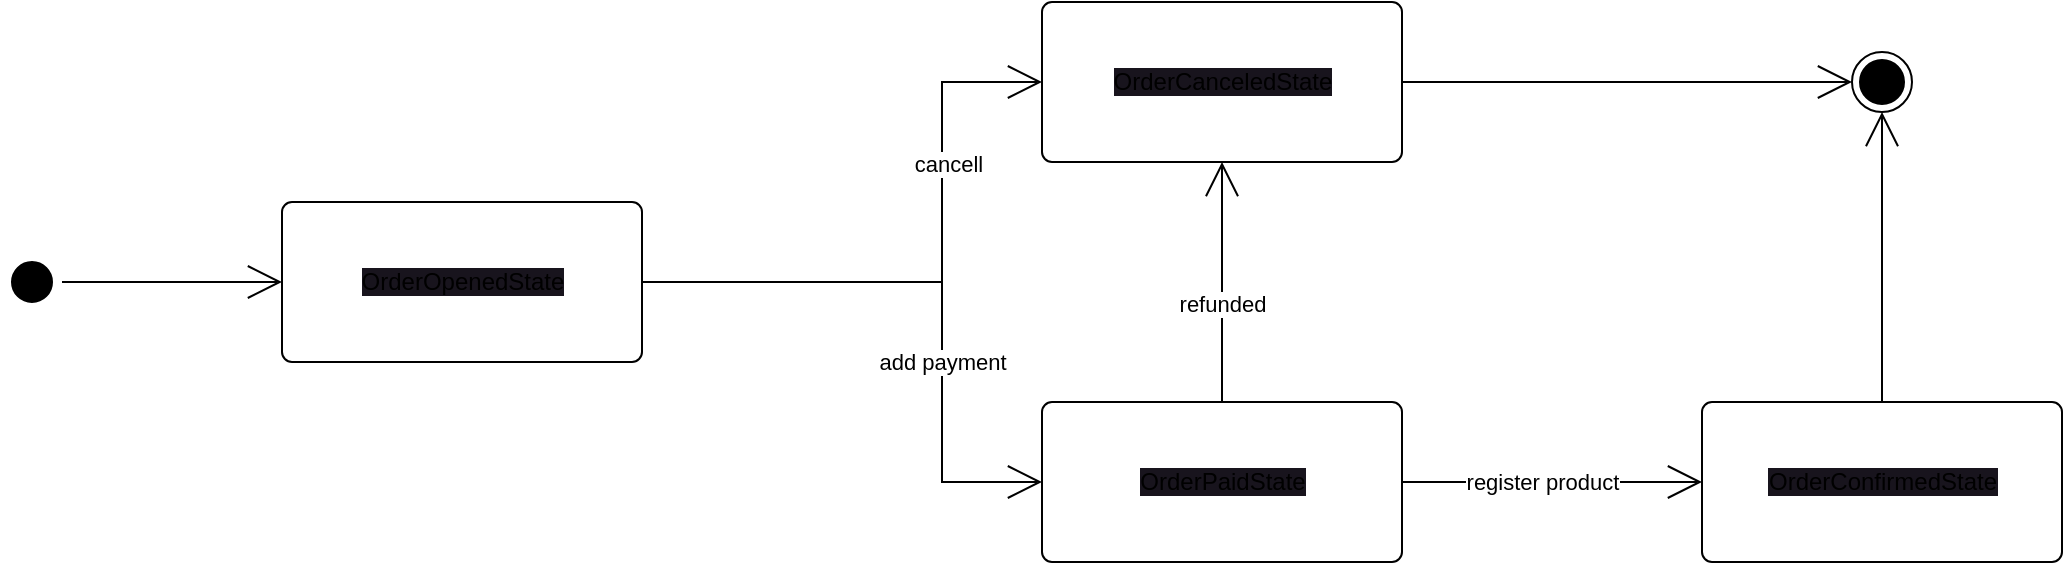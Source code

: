 <mxfile>
    <diagram id="qZYTzAhCr30eTsHA8Fe0" name="Page-1">
        <mxGraphModel dx="1859" dy="1092" grid="0" gridSize="10" guides="1" tooltips="1" connect="1" arrows="1" fold="1" page="1" pageScale="1" pageWidth="3300" pageHeight="4681" math="0" shadow="0">
            <root>
                <mxCell id="0"/>
                <mxCell id="1" parent="0"/>
                <mxCell id="7" style="edgeStyle=orthogonalEdgeStyle;html=1;endArrow=open;endFill=0;endSize=15;rounded=0;" edge="1" parent="1" source="2" target="3">
                    <mxGeometry relative="1" as="geometry">
                        <Array as="points">
                            <mxPoint x="710" y="460"/>
                            <mxPoint x="710" y="560"/>
                        </Array>
                    </mxGeometry>
                </mxCell>
                <mxCell id="20" value="add payment" style="edgeLabel;html=1;align=center;verticalAlign=middle;resizable=0;points=[];fontSize=11;fontFamily=Helvetica;fontColor=default;" vertex="1" connectable="0" parent="7">
                    <mxGeometry x="0.262" relative="1" as="geometry">
                        <mxPoint as="offset"/>
                    </mxGeometry>
                </mxCell>
                <mxCell id="9" style="edgeStyle=orthogonalEdgeStyle;shape=connector;rounded=0;html=1;labelBackgroundColor=default;strokeColor=default;fontFamily=Helvetica;fontSize=11;fontColor=default;endArrow=open;endFill=0;endSize=15;" edge="1" parent="1" source="2" target="4">
                    <mxGeometry relative="1" as="geometry">
                        <Array as="points">
                            <mxPoint x="710" y="460"/>
                            <mxPoint x="710" y="360"/>
                        </Array>
                    </mxGeometry>
                </mxCell>
                <mxCell id="19" value="cancell" style="edgeLabel;html=1;align=center;verticalAlign=middle;resizable=0;points=[];fontSize=11;fontFamily=Helvetica;fontColor=default;" vertex="1" connectable="0" parent="9">
                    <mxGeometry x="0.398" y="-3" relative="1" as="geometry">
                        <mxPoint as="offset"/>
                    </mxGeometry>
                </mxCell>
                <mxCell id="2" value="&lt;span style=&quot;background-color: rgb(24, 20, 29);&quot;&gt;OrderOpenedState&lt;/span&gt;" style="html=1;align=center;verticalAlign=middle;rounded=1;absoluteArcSize=1;arcSize=10;dashed=0;horizontal=1;" vertex="1" parent="1">
                    <mxGeometry x="380" y="420" width="180" height="80" as="geometry"/>
                </mxCell>
                <mxCell id="11" style="edgeStyle=orthogonalEdgeStyle;shape=connector;rounded=0;html=1;labelBackgroundColor=default;strokeColor=default;fontFamily=Helvetica;fontSize=11;fontColor=default;endArrow=open;endFill=0;endSize=15;" edge="1" parent="1" source="3" target="4">
                    <mxGeometry relative="1" as="geometry"/>
                </mxCell>
                <mxCell id="21" value="refunded" style="edgeLabel;html=1;align=center;verticalAlign=middle;resizable=0;points=[];fontSize=11;fontFamily=Helvetica;fontColor=default;" vertex="1" connectable="0" parent="11">
                    <mxGeometry x="-0.221" y="3" relative="1" as="geometry">
                        <mxPoint x="3" y="-3" as="offset"/>
                    </mxGeometry>
                </mxCell>
                <mxCell id="14" style="edgeStyle=orthogonalEdgeStyle;shape=connector;rounded=0;html=1;entryX=0;entryY=0.5;entryDx=0;entryDy=0;labelBackgroundColor=default;strokeColor=default;fontFamily=Helvetica;fontSize=11;fontColor=default;endArrow=open;endFill=0;endSize=15;" edge="1" parent="1" source="3" target="10">
                    <mxGeometry relative="1" as="geometry"/>
                </mxCell>
                <mxCell id="22" value="register product" style="edgeLabel;html=1;align=center;verticalAlign=middle;resizable=0;points=[];fontSize=11;fontFamily=Helvetica;fontColor=default;" vertex="1" connectable="0" parent="14">
                    <mxGeometry x="-0.227" y="2" relative="1" as="geometry">
                        <mxPoint x="12" y="2" as="offset"/>
                    </mxGeometry>
                </mxCell>
                <mxCell id="3" value="&lt;span style=&quot;background-color: rgb(24, 20, 29);&quot;&gt;OrderPaidState&lt;/span&gt;" style="html=1;align=center;verticalAlign=middle;rounded=1;absoluteArcSize=1;arcSize=10;dashed=0;horizontal=1;" vertex="1" parent="1">
                    <mxGeometry x="760" y="520" width="180" height="80" as="geometry"/>
                </mxCell>
                <mxCell id="13" style="edgeStyle=orthogonalEdgeStyle;shape=connector;rounded=0;html=1;labelBackgroundColor=default;strokeColor=default;fontFamily=Helvetica;fontSize=11;fontColor=default;endArrow=open;endFill=0;endSize=15;" edge="1" parent="1" source="4" target="12">
                    <mxGeometry relative="1" as="geometry"/>
                </mxCell>
                <mxCell id="4" value="&lt;span style=&quot;background-color: rgb(24, 20, 29);&quot;&gt;OrderCanceledState&lt;/span&gt;" style="html=1;align=center;verticalAlign=middle;rounded=1;absoluteArcSize=1;arcSize=10;dashed=0;horizontal=1;" vertex="1" parent="1">
                    <mxGeometry x="760" y="320" width="180" height="80" as="geometry"/>
                </mxCell>
                <mxCell id="15" style="edgeStyle=orthogonalEdgeStyle;shape=connector;rounded=0;html=1;labelBackgroundColor=default;strokeColor=default;fontFamily=Helvetica;fontSize=11;fontColor=default;endArrow=open;endFill=0;endSize=15;" edge="1" parent="1" source="10" target="12">
                    <mxGeometry relative="1" as="geometry"/>
                </mxCell>
                <mxCell id="10" value="&lt;span style=&quot;background-color: rgb(24, 20, 29);&quot;&gt;OrderConfirmedState&lt;/span&gt;" style="html=1;align=center;verticalAlign=middle;rounded=1;absoluteArcSize=1;arcSize=10;dashed=0;horizontal=1;" vertex="1" parent="1">
                    <mxGeometry x="1090" y="520" width="180" height="80" as="geometry"/>
                </mxCell>
                <mxCell id="12" value="" style="ellipse;html=1;shape=endState;fillColor=strokeColor;fontFamily=Helvetica;fontSize=11;fontColor=default;" vertex="1" parent="1">
                    <mxGeometry x="1165" y="345" width="30" height="30" as="geometry"/>
                </mxCell>
                <mxCell id="17" value="" style="ellipse;html=1;shape=startState;fillColor=#000000;strokeColor=#FFFFFF;fontFamily=Helvetica;fontSize=11;fontColor=default;" vertex="1" parent="1">
                    <mxGeometry x="240" y="445" width="30" height="30" as="geometry"/>
                </mxCell>
                <mxCell id="18" value="" style="edgeStyle=orthogonalEdgeStyle;html=1;verticalAlign=middle;endArrow=open;endSize=15;strokeColor=default;rounded=1;labelBackgroundColor=default;fontFamily=Helvetica;fontSize=11;fontColor=default;shape=connector;entryX=0;entryY=0.5;entryDx=0;entryDy=0;endFill=0;" edge="1" source="17" parent="1" target="2">
                    <mxGeometry relative="1" as="geometry">
                        <mxPoint x="255" y="520" as="targetPoint"/>
                    </mxGeometry>
                </mxCell>
            </root>
        </mxGraphModel>
    </diagram>
</mxfile>